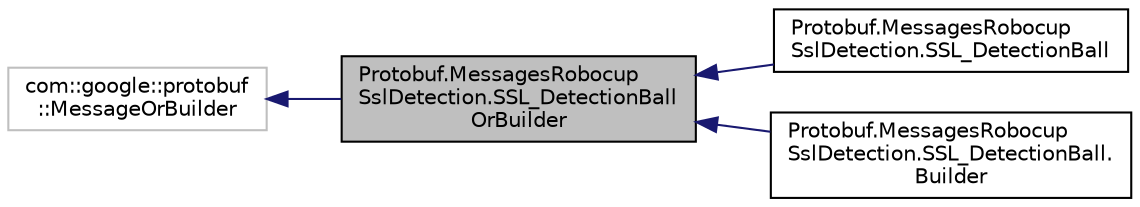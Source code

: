 digraph "Protobuf.MessagesRobocupSslDetection.SSL_DetectionBallOrBuilder"
{
 // INTERACTIVE_SVG=YES
  edge [fontname="Helvetica",fontsize="10",labelfontname="Helvetica",labelfontsize="10"];
  node [fontname="Helvetica",fontsize="10",shape=record];
  rankdir="LR";
  Node1 [label="Protobuf.MessagesRobocup\lSslDetection.SSL_DetectionBall\lOrBuilder",height=0.2,width=0.4,color="black", fillcolor="grey75", style="filled", fontcolor="black"];
  Node2 -> Node1 [dir="back",color="midnightblue",fontsize="10",style="solid",fontname="Helvetica"];
  Node2 [label="com::google::protobuf\l::MessageOrBuilder",height=0.2,width=0.4,color="grey75", fillcolor="white", style="filled"];
  Node1 -> Node3 [dir="back",color="midnightblue",fontsize="10",style="solid",fontname="Helvetica"];
  Node3 [label="Protobuf.MessagesRobocup\lSslDetection.SSL_DetectionBall",height=0.2,width=0.4,color="black", fillcolor="white", style="filled",URL="$da/d68/class_protobuf_1_1_messages_robocup_ssl_detection_1_1_s_s_l___detection_ball.html"];
  Node1 -> Node4 [dir="back",color="midnightblue",fontsize="10",style="solid",fontname="Helvetica"];
  Node4 [label="Protobuf.MessagesRobocup\lSslDetection.SSL_DetectionBall.\lBuilder",height=0.2,width=0.4,color="black", fillcolor="white", style="filled",URL="$d4/d55/class_protobuf_1_1_messages_robocup_ssl_detection_1_1_s_s_l___detection_ball_1_1_builder.html"];
}
